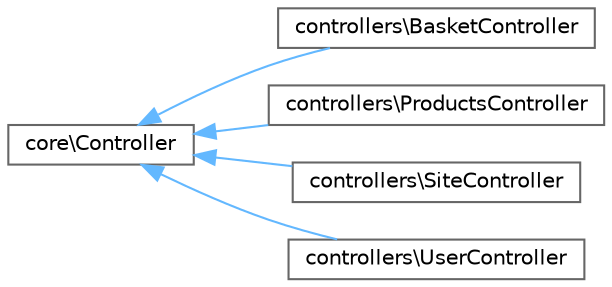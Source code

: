 digraph "Graphical Class Hierarchy"
{
 // LATEX_PDF_SIZE
  bgcolor="transparent";
  edge [fontname=Helvetica,fontsize=10,labelfontname=Helvetica,labelfontsize=10];
  node [fontname=Helvetica,fontsize=10,shape=box,height=0.2,width=0.4];
  rankdir="LR";
  Node0 [id="Node000000",label="core\\Controller",height=0.2,width=0.4,color="grey40", fillcolor="white", style="filled",URL="$classcore_1_1_controller.html",tooltip=" "];
  Node0 -> Node1 [id="edge1_Node000000_Node000001",dir="back",color="steelblue1",style="solid",tooltip=" "];
  Node1 [id="Node000001",label="controllers\\BasketController",height=0.2,width=0.4,color="grey40", fillcolor="white", style="filled",URL="$classcontrollers_1_1_basket_controller.html",tooltip=" "];
  Node0 -> Node2 [id="edge2_Node000000_Node000002",dir="back",color="steelblue1",style="solid",tooltip=" "];
  Node2 [id="Node000002",label="controllers\\ProductsController",height=0.2,width=0.4,color="grey40", fillcolor="white", style="filled",URL="$classcontrollers_1_1_products_controller.html",tooltip=" "];
  Node0 -> Node3 [id="edge3_Node000000_Node000003",dir="back",color="steelblue1",style="solid",tooltip=" "];
  Node3 [id="Node000003",label="controllers\\SiteController",height=0.2,width=0.4,color="grey40", fillcolor="white", style="filled",URL="$classcontrollers_1_1_site_controller.html",tooltip=" "];
  Node0 -> Node4 [id="edge4_Node000000_Node000004",dir="back",color="steelblue1",style="solid",tooltip=" "];
  Node4 [id="Node000004",label="controllers\\UserController",height=0.2,width=0.4,color="grey40", fillcolor="white", style="filled",URL="$classcontrollers_1_1_user_controller.html",tooltip=" "];
}
